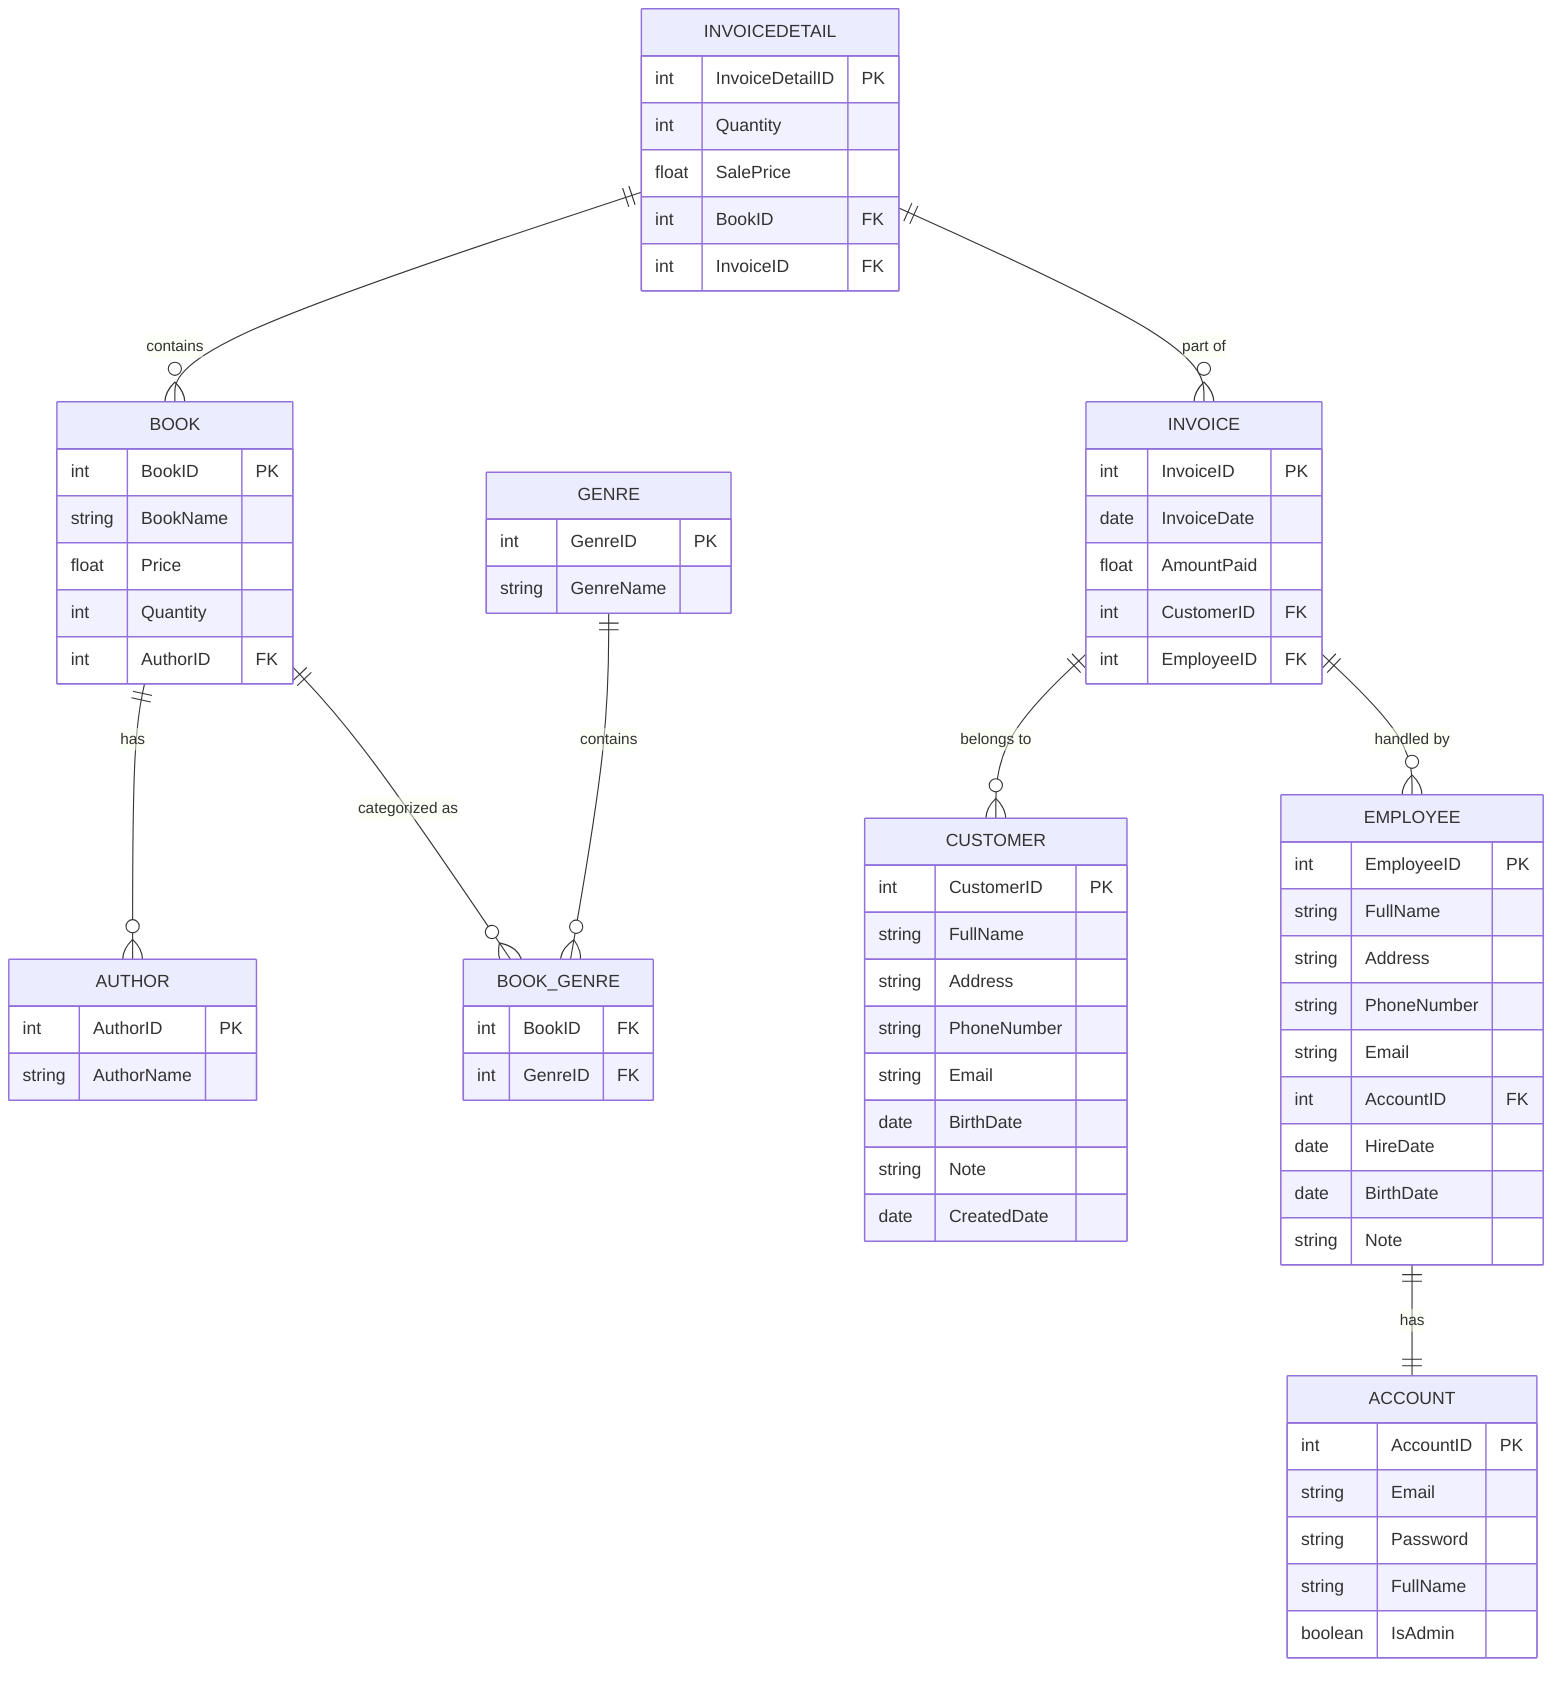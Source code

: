 erDiagram

       %% Book Table (Sach)
    BOOK {
        int BookID PK
        string BookName
        float Price
        int Quantity
        int AuthorID FK
    }

    %% Author Table (TacGia)
    AUTHOR {
        int AuthorID PK
        string AuthorName
    }

    %% Genre Table (TheLoai)
    GENRE {
        int GenreID PK
        string GenreName
    }

    %% Invoice Table (HoaDon)
    INVOICE {
        int InvoiceID PK
        date InvoiceDate
        float AmountPaid
        int CustomerID FK
        int EmployeeID FK
    }

    %% Invoice Detail Table (ChiTietHoaDon)
    INVOICEDETAIL {
        int InvoiceDetailID PK
        int Quantity
        float SalePrice
        int BookID FK
        int InvoiceID FK
    }

    %% Account Table (TaiKhoan)
    ACCOUNT {
        int AccountID PK
        string Email
        string Password
        string FullName
        boolean IsAdmin
    }

    %% Customer Table (KhachHang)
    CUSTOMER {
        int CustomerID PK
        string FullName
        string Address
        string PhoneNumber
        string Email
        date BirthDate
        string Note
        date CreatedDate 
    }

    %% Employee Table (NhanVien)
    EMPLOYEE {
        int EmployeeID PK
        string FullName
        string Address
        string PhoneNumber
        string Email
        int AccountID FK
        date HireDate
        date BirthDate
        string Note
    }

    %% Bảng trung gian giữa BOOK và GENRE (Quan hệ nhiều - nhiều)
    BOOK_GENRE {
        int BookID FK
        int GenreID FK
    }

    %% Relationships
    BOOK ||--o{ AUTHOR : "has"
    BOOK ||--o{ BOOK_GENRE : "categorized as"
    GENRE ||--o{ BOOK_GENRE : "contains"
    INVOICE ||--o{ CUSTOMER : "belongs to"
    INVOICE ||--o{ EMPLOYEE : "handled by"
    INVOICEDETAIL ||--o{ BOOK : "contains"
    INVOICEDETAIL ||--o{ INVOICE : "part of"
    EMPLOYEE ||--|| ACCOUNT : "has"